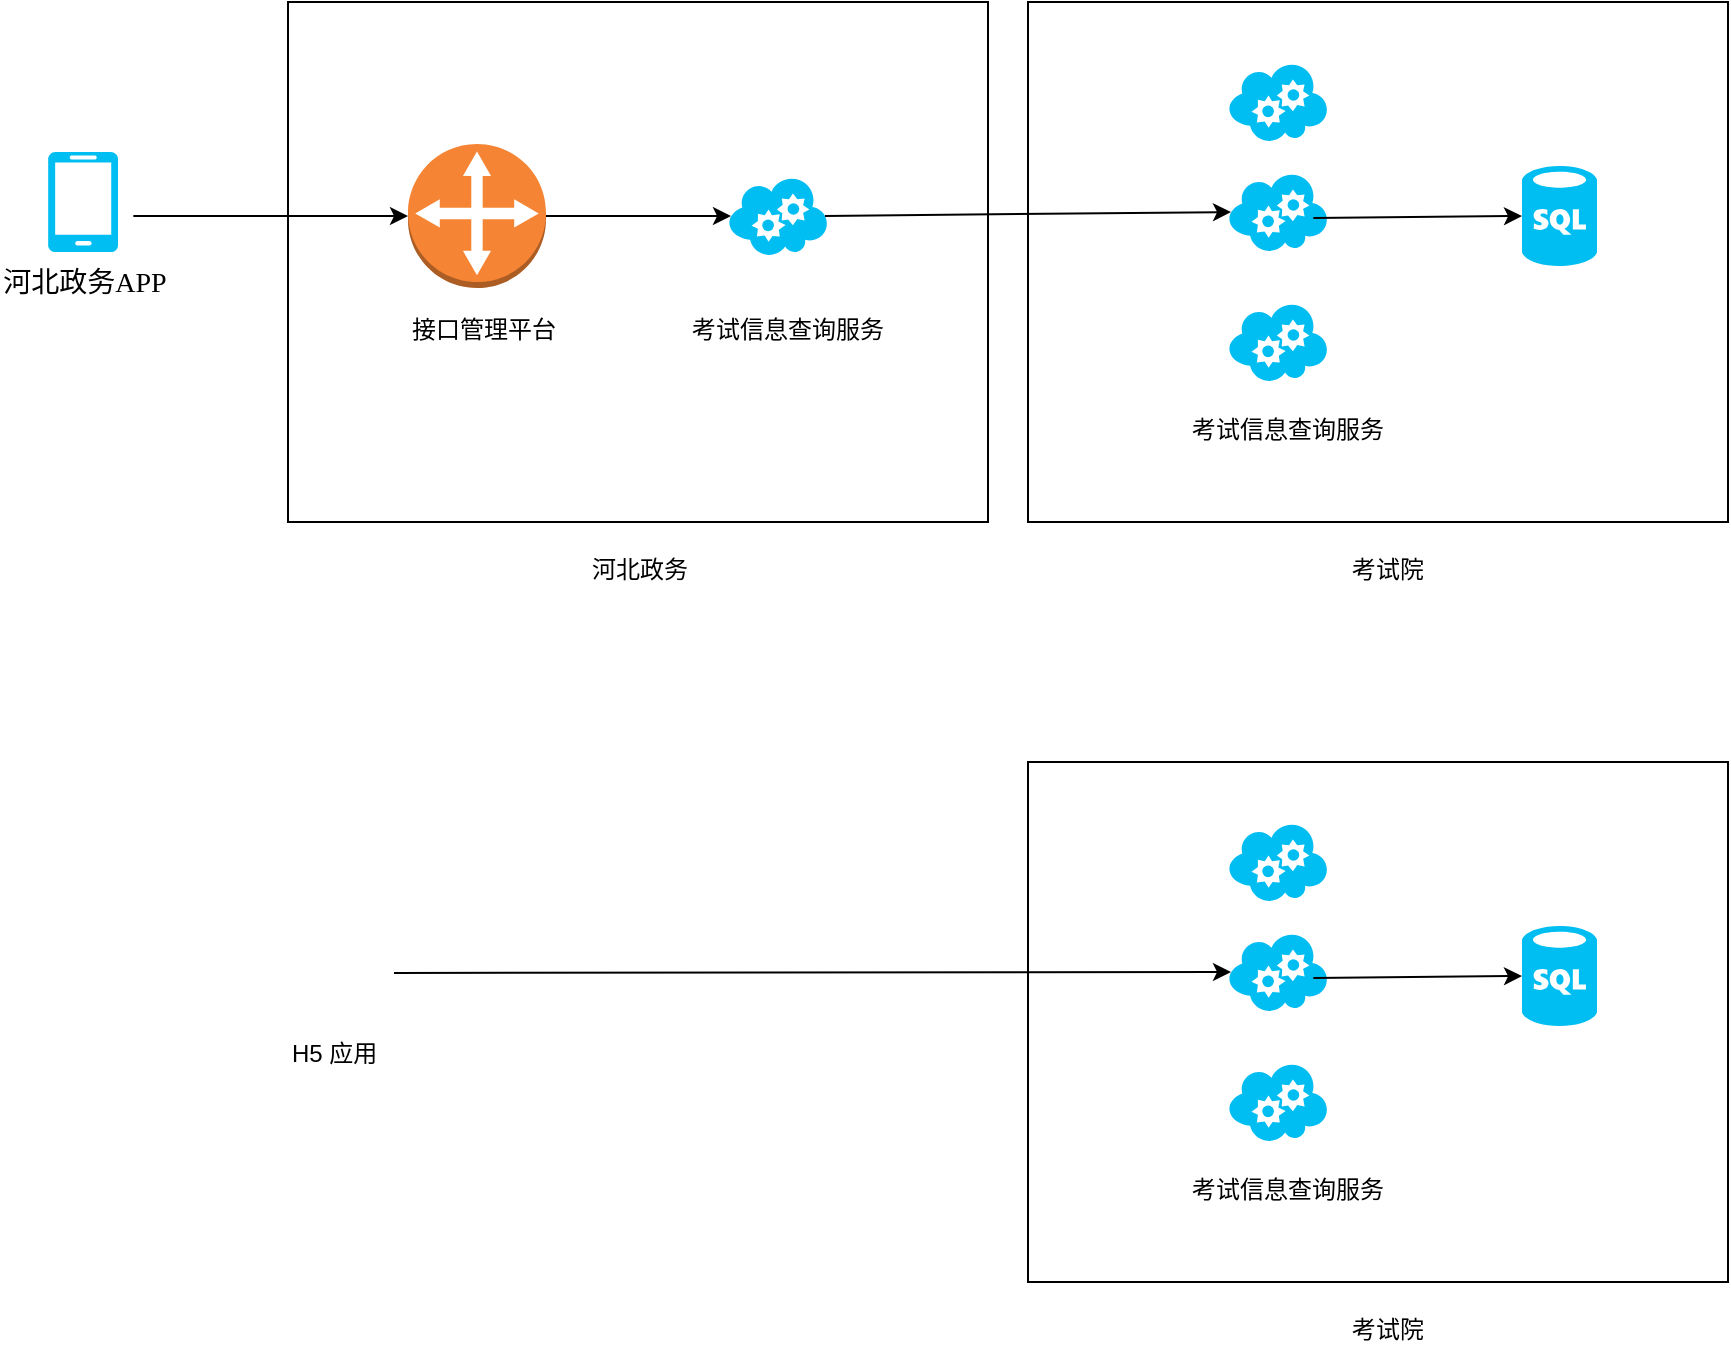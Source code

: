 <mxfile version="12.9.6" type="github">
  <diagram id="D2jEbf0cV5IFiX3kgvm3" name="第 1 页">
    <mxGraphModel dx="1102" dy="581" grid="1" gridSize="10" guides="1" tooltips="1" connect="1" arrows="1" fold="1" page="1" pageScale="1" pageWidth="827" pageHeight="1169" math="0" shadow="0">
      <root>
        <mxCell id="0" />
        <mxCell id="1" parent="0" />
        <mxCell id="XJNU9hAU2Jdni95bPR3--7" value="" style="rounded=0;whiteSpace=wrap;html=1;" vertex="1" parent="1">
          <mxGeometry x="580" y="90" width="350" height="260" as="geometry" />
        </mxCell>
        <mxCell id="XJNU9hAU2Jdni95bPR3--6" value="" style="rounded=0;whiteSpace=wrap;html=1;" vertex="1" parent="1">
          <mxGeometry x="210" y="90" width="350" height="260" as="geometry" />
        </mxCell>
        <mxCell id="XJNU9hAU2Jdni95bPR3--1" value="&lt;span style=&quot;font-size: 10.5pt&quot;&gt;河北政务&lt;/span&gt;&lt;span lang=&quot;EN-US&quot; style=&quot;font-size: 10.5pt ; font-family: &amp;#34;consolas&amp;#34;&quot;&gt;APP&lt;/span&gt;" style="verticalLabelPosition=bottom;html=1;verticalAlign=top;align=center;strokeColor=none;fillColor=#00BEF2;shape=mxgraph.azure.mobile;pointerEvents=1;" vertex="1" parent="1">
          <mxGeometry x="90" y="165" width="35" height="50" as="geometry" />
        </mxCell>
        <mxCell id="XJNU9hAU2Jdni95bPR3--2" value="" style="outlineConnect=0;dashed=0;verticalLabelPosition=bottom;verticalAlign=top;align=center;html=1;shape=mxgraph.aws3.customer_gateway;fillColor=#F58534;gradientColor=none;" vertex="1" parent="1">
          <mxGeometry x="270" y="161" width="69" height="72" as="geometry" />
        </mxCell>
        <mxCell id="XJNU9hAU2Jdni95bPR3--4" value="" style="verticalLabelPosition=bottom;html=1;verticalAlign=top;align=center;strokeColor=none;fillColor=#00BEF2;shape=mxgraph.azure.cloud_service;" vertex="1" parent="1">
          <mxGeometry x="430" y="177" width="50" height="40" as="geometry" />
        </mxCell>
        <mxCell id="XJNU9hAU2Jdni95bPR3--5" value="" style="verticalLabelPosition=bottom;html=1;verticalAlign=top;align=center;strokeColor=none;fillColor=#00BEF2;shape=mxgraph.azure.cloud_service;" vertex="1" parent="1">
          <mxGeometry x="680" y="175" width="50" height="40" as="geometry" />
        </mxCell>
        <mxCell id="XJNU9hAU2Jdni95bPR3--8" value="" style="endArrow=classic;html=1;exitX=1.219;exitY=0.64;exitDx=0;exitDy=0;exitPerimeter=0;" edge="1" parent="1" source="XJNU9hAU2Jdni95bPR3--1" target="XJNU9hAU2Jdni95bPR3--2">
          <mxGeometry width="50" height="50" relative="1" as="geometry">
            <mxPoint x="140" y="330" as="sourcePoint" />
            <mxPoint x="190" y="280" as="targetPoint" />
          </mxGeometry>
        </mxCell>
        <mxCell id="XJNU9hAU2Jdni95bPR3--9" value="考试院" style="text;html=1;" vertex="1" parent="1">
          <mxGeometry x="740" y="360" width="70" height="30" as="geometry" />
        </mxCell>
        <mxCell id="XJNU9hAU2Jdni95bPR3--10" value="考试信息查询服务" style="text;html=1;" vertex="1" parent="1">
          <mxGeometry x="410" y="240" width="70" height="30" as="geometry" />
        </mxCell>
        <mxCell id="XJNU9hAU2Jdni95bPR3--11" value="接口管理平台" style="text;html=1;" vertex="1" parent="1">
          <mxGeometry x="270" y="240" width="70" height="30" as="geometry" />
        </mxCell>
        <mxCell id="XJNU9hAU2Jdni95bPR3--13" value="河北政务" style="text;html=1;" vertex="1" parent="1">
          <mxGeometry x="360" y="360" width="70" height="30" as="geometry" />
        </mxCell>
        <mxCell id="XJNU9hAU2Jdni95bPR3--14" value="" style="endArrow=classic;html=1;entryX=0.03;entryY=0.5;entryDx=0;entryDy=0;entryPerimeter=0;" edge="1" parent="1" source="XJNU9hAU2Jdni95bPR3--2" target="XJNU9hAU2Jdni95bPR3--4">
          <mxGeometry width="50" height="50" relative="1" as="geometry">
            <mxPoint x="340" y="240" as="sourcePoint" />
            <mxPoint x="390" y="190" as="targetPoint" />
          </mxGeometry>
        </mxCell>
        <mxCell id="XJNU9hAU2Jdni95bPR3--15" value="" style="endArrow=classic;html=1;exitX=0.97;exitY=0.5;exitDx=0;exitDy=0;exitPerimeter=0;entryX=0.03;entryY=0.5;entryDx=0;entryDy=0;entryPerimeter=0;" edge="1" parent="1" source="XJNU9hAU2Jdni95bPR3--4" target="XJNU9hAU2Jdni95bPR3--5">
          <mxGeometry width="50" height="50" relative="1" as="geometry">
            <mxPoint x="580" y="250" as="sourcePoint" />
            <mxPoint x="630" y="200" as="targetPoint" />
          </mxGeometry>
        </mxCell>
        <mxCell id="XJNU9hAU2Jdni95bPR3--16" value="" style="verticalLabelPosition=bottom;html=1;verticalAlign=top;align=center;strokeColor=none;fillColor=#00BEF2;shape=mxgraph.azure.sql_database;" vertex="1" parent="1">
          <mxGeometry x="827" y="172" width="37.5" height="50" as="geometry" />
        </mxCell>
        <mxCell id="XJNU9hAU2Jdni95bPR3--17" value="" style="verticalLabelPosition=bottom;html=1;verticalAlign=top;align=center;strokeColor=none;fillColor=#00BEF2;shape=mxgraph.azure.cloud_service;" vertex="1" parent="1">
          <mxGeometry x="680" y="120" width="50" height="40" as="geometry" />
        </mxCell>
        <mxCell id="XJNU9hAU2Jdni95bPR3--18" value="" style="verticalLabelPosition=bottom;html=1;verticalAlign=top;align=center;strokeColor=none;fillColor=#00BEF2;shape=mxgraph.azure.cloud_service;" vertex="1" parent="1">
          <mxGeometry x="680" y="240" width="50" height="40" as="geometry" />
        </mxCell>
        <mxCell id="XJNU9hAU2Jdni95bPR3--21" value="考试信息查询服务" style="text;html=1;" vertex="1" parent="1">
          <mxGeometry x="660" y="290" width="70" height="30" as="geometry" />
        </mxCell>
        <mxCell id="XJNU9hAU2Jdni95bPR3--23" value="" style="endArrow=classic;html=1;exitX=0.853;exitY=0.575;exitDx=0;exitDy=0;exitPerimeter=0;entryX=0;entryY=0.5;entryDx=0;entryDy=0;entryPerimeter=0;" edge="1" parent="1" source="XJNU9hAU2Jdni95bPR3--5" target="XJNU9hAU2Jdni95bPR3--16">
          <mxGeometry width="50" height="50" relative="1" as="geometry">
            <mxPoint x="760" y="240" as="sourcePoint" />
            <mxPoint x="810" y="190" as="targetPoint" />
          </mxGeometry>
        </mxCell>
        <mxCell id="XJNU9hAU2Jdni95bPR3--27" value="" style="rounded=0;whiteSpace=wrap;html=1;" vertex="1" parent="1">
          <mxGeometry x="580" y="470" width="350" height="260" as="geometry" />
        </mxCell>
        <mxCell id="XJNU9hAU2Jdni95bPR3--28" value="" style="verticalLabelPosition=bottom;html=1;verticalAlign=top;align=center;strokeColor=none;fillColor=#00BEF2;shape=mxgraph.azure.cloud_service;" vertex="1" parent="1">
          <mxGeometry x="680" y="555" width="50" height="40" as="geometry" />
        </mxCell>
        <mxCell id="XJNU9hAU2Jdni95bPR3--29" value="考试院" style="text;html=1;" vertex="1" parent="1">
          <mxGeometry x="740" y="740" width="70" height="30" as="geometry" />
        </mxCell>
        <mxCell id="XJNU9hAU2Jdni95bPR3--30" value="" style="verticalLabelPosition=bottom;html=1;verticalAlign=top;align=center;strokeColor=none;fillColor=#00BEF2;shape=mxgraph.azure.sql_database;" vertex="1" parent="1">
          <mxGeometry x="827" y="552" width="37.5" height="50" as="geometry" />
        </mxCell>
        <mxCell id="XJNU9hAU2Jdni95bPR3--31" value="" style="verticalLabelPosition=bottom;html=1;verticalAlign=top;align=center;strokeColor=none;fillColor=#00BEF2;shape=mxgraph.azure.cloud_service;" vertex="1" parent="1">
          <mxGeometry x="680" y="500" width="50" height="40" as="geometry" />
        </mxCell>
        <mxCell id="XJNU9hAU2Jdni95bPR3--32" value="" style="verticalLabelPosition=bottom;html=1;verticalAlign=top;align=center;strokeColor=none;fillColor=#00BEF2;shape=mxgraph.azure.cloud_service;" vertex="1" parent="1">
          <mxGeometry x="680" y="620" width="50" height="40" as="geometry" />
        </mxCell>
        <mxCell id="XJNU9hAU2Jdni95bPR3--33" value="考试信息查询服务" style="text;html=1;" vertex="1" parent="1">
          <mxGeometry x="660" y="670" width="70" height="30" as="geometry" />
        </mxCell>
        <mxCell id="XJNU9hAU2Jdni95bPR3--34" value="" style="endArrow=classic;html=1;exitX=0.853;exitY=0.575;exitDx=0;exitDy=0;exitPerimeter=0;entryX=0;entryY=0.5;entryDx=0;entryDy=0;entryPerimeter=0;" edge="1" parent="1" source="XJNU9hAU2Jdni95bPR3--28" target="XJNU9hAU2Jdni95bPR3--30">
          <mxGeometry width="50" height="50" relative="1" as="geometry">
            <mxPoint x="760" y="620" as="sourcePoint" />
            <mxPoint x="810" y="570" as="targetPoint" />
          </mxGeometry>
        </mxCell>
        <mxCell id="XJNU9hAU2Jdni95bPR3--35" value="" style="shape=image;html=1;verticalAlign=top;verticalLabelPosition=bottom;labelBackgroundColor=#ffffff;imageAspect=0;aspect=fixed;image=https://cdn0.iconfinder.com/data/icons/flat-round-system/512/chrome_browser-128.png" vertex="1" parent="1">
          <mxGeometry x="210" y="549" width="53" height="53" as="geometry" />
        </mxCell>
        <mxCell id="XJNU9hAU2Jdni95bPR3--38" value="H5 应用" style="text;html=1;" vertex="1" parent="1">
          <mxGeometry x="210" y="602" width="70" height="30" as="geometry" />
        </mxCell>
        <mxCell id="XJNU9hAU2Jdni95bPR3--39" value="" style="endArrow=classic;html=1;exitX=1;exitY=0.5;exitDx=0;exitDy=0;entryX=0.03;entryY=0.5;entryDx=0;entryDy=0;entryPerimeter=0;" edge="1" parent="1" source="XJNU9hAU2Jdni95bPR3--35" target="XJNU9hAU2Jdni95bPR3--28">
          <mxGeometry width="50" height="50" relative="1" as="geometry">
            <mxPoint x="310" y="610" as="sourcePoint" />
            <mxPoint x="360" y="560" as="targetPoint" />
          </mxGeometry>
        </mxCell>
      </root>
    </mxGraphModel>
  </diagram>
</mxfile>
